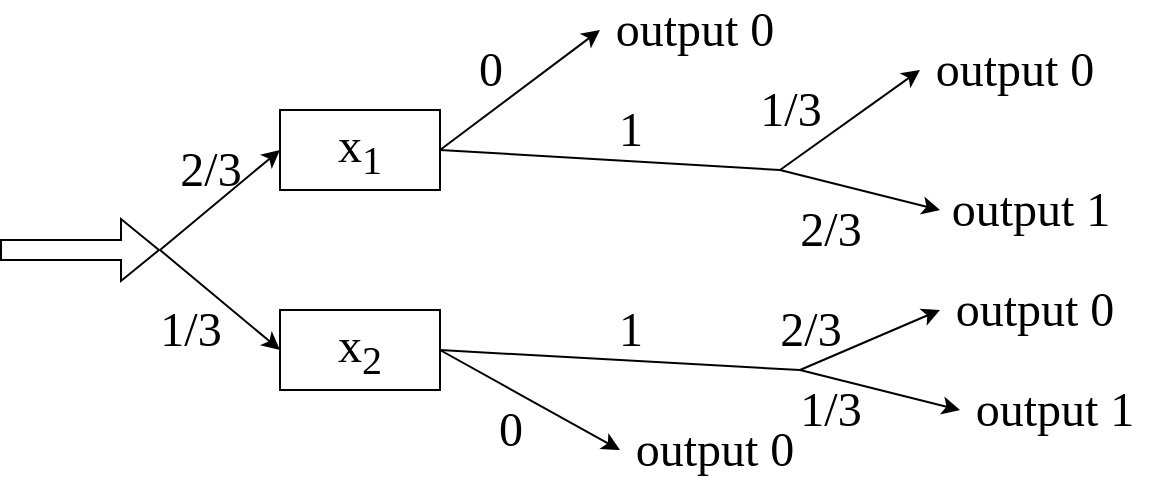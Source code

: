 <mxfile version="17.2.4" type="device"><diagram id="khKsPCIeEtLu75H-mBlD" name="Page-1"><mxGraphModel dx="1038" dy="547" grid="1" gridSize="10" guides="1" tooltips="1" connect="1" arrows="1" fold="1" page="1" pageScale="1" pageWidth="827" pageHeight="1169" math="0" shadow="0"><root><mxCell id="0"/><mxCell id="1" parent="0"/><mxCell id="x3yYLqC5Pu1xmRwhuNu2-1" value="" style="shape=flexArrow;endArrow=classic;html=1;rounded=0;fontFamily=Times New Roman;fontSize=11;" edge="1" parent="1"><mxGeometry width="50" height="50" relative="1" as="geometry"><mxPoint x="130" y="240" as="sourcePoint"/><mxPoint x="210" y="240" as="targetPoint"/></mxGeometry></mxCell><mxCell id="x3yYLqC5Pu1xmRwhuNu2-2" value="" style="endArrow=classic;html=1;rounded=0;fontFamily=Times New Roman;fontSize=11;entryX=0;entryY=0.5;entryDx=0;entryDy=0;" edge="1" parent="1" target="x3yYLqC5Pu1xmRwhuNu2-5"><mxGeometry width="50" height="50" relative="1" as="geometry"><mxPoint x="210" y="240" as="sourcePoint"/><mxPoint x="270" y="180" as="targetPoint"/></mxGeometry></mxCell><mxCell id="x3yYLqC5Pu1xmRwhuNu2-3" value="" style="endArrow=classic;html=1;rounded=0;fontFamily=Times New Roman;fontSize=11;entryX=0;entryY=0.5;entryDx=0;entryDy=0;" edge="1" parent="1" target="x3yYLqC5Pu1xmRwhuNu2-6"><mxGeometry width="50" height="50" relative="1" as="geometry"><mxPoint x="210" y="240" as="sourcePoint"/><mxPoint x="270" y="290" as="targetPoint"/></mxGeometry></mxCell><mxCell id="x3yYLqC5Pu1xmRwhuNu2-5" value="&lt;font style=&quot;font-size: 24px&quot;&gt;x&lt;sub&gt;1&lt;/sub&gt;&lt;/font&gt;" style="rounded=0;whiteSpace=wrap;html=1;fontFamily=Times New Roman;fontSize=11;" vertex="1" parent="1"><mxGeometry x="270" y="170" width="80" height="40" as="geometry"/></mxCell><mxCell id="x3yYLqC5Pu1xmRwhuNu2-6" value="&lt;font style=&quot;font-size: 24px&quot;&gt;x&lt;sub&gt;2&lt;/sub&gt;&lt;/font&gt;" style="rounded=0;whiteSpace=wrap;html=1;fontFamily=Times New Roman;fontSize=11;" vertex="1" parent="1"><mxGeometry x="270" y="270" width="80" height="40" as="geometry"/></mxCell><mxCell id="x3yYLqC5Pu1xmRwhuNu2-8" value="" style="endArrow=classic;html=1;rounded=0;fontFamily=Times New Roman;fontSize=11;exitX=1;exitY=0.5;exitDx=0;exitDy=0;" edge="1" parent="1" source="x3yYLqC5Pu1xmRwhuNu2-5"><mxGeometry width="50" height="50" relative="1" as="geometry"><mxPoint x="370" y="180" as="sourcePoint"/><mxPoint x="430" y="130" as="targetPoint"/></mxGeometry></mxCell><mxCell id="x3yYLqC5Pu1xmRwhuNu2-10" value="" style="endArrow=classic;html=1;rounded=0;fontFamily=Times New Roman;fontSize=11;" edge="1" parent="1"><mxGeometry width="50" height="50" relative="1" as="geometry"><mxPoint x="520" y="200" as="sourcePoint"/><mxPoint x="590" y="150" as="targetPoint"/></mxGeometry></mxCell><mxCell id="x3yYLqC5Pu1xmRwhuNu2-11" value="" style="endArrow=classic;html=1;rounded=0;fontFamily=Times New Roman;fontSize=11;" edge="1" parent="1"><mxGeometry width="50" height="50" relative="1" as="geometry"><mxPoint x="520" y="200" as="sourcePoint"/><mxPoint x="600" y="220" as="targetPoint"/></mxGeometry></mxCell><mxCell id="x3yYLqC5Pu1xmRwhuNu2-14" value="" style="endArrow=none;html=1;rounded=0;fontFamily=Times New Roman;fontSize=11;exitX=1;exitY=0.5;exitDx=0;exitDy=0;" edge="1" parent="1" source="x3yYLqC5Pu1xmRwhuNu2-5"><mxGeometry width="50" height="50" relative="1" as="geometry"><mxPoint x="540" y="240" as="sourcePoint"/><mxPoint x="520" y="200" as="targetPoint"/></mxGeometry></mxCell><mxCell id="x3yYLqC5Pu1xmRwhuNu2-17" value="" style="endArrow=classic;html=1;rounded=0;fontFamily=Times New Roman;fontSize=11;exitX=1;exitY=0.5;exitDx=0;exitDy=0;" edge="1" parent="1" source="x3yYLqC5Pu1xmRwhuNu2-6"><mxGeometry width="50" height="50" relative="1" as="geometry"><mxPoint x="380" y="285" as="sourcePoint"/><mxPoint x="440" y="340" as="targetPoint"/></mxGeometry></mxCell><mxCell id="x3yYLqC5Pu1xmRwhuNu2-18" value="" style="endArrow=classic;html=1;rounded=0;fontFamily=Times New Roman;fontSize=11;" edge="1" parent="1"><mxGeometry width="50" height="50" relative="1" as="geometry"><mxPoint x="530" y="300" as="sourcePoint"/><mxPoint x="600" y="270" as="targetPoint"/></mxGeometry></mxCell><mxCell id="x3yYLqC5Pu1xmRwhuNu2-19" value="" style="endArrow=classic;html=1;rounded=0;fontFamily=Times New Roman;fontSize=11;" edge="1" parent="1"><mxGeometry width="50" height="50" relative="1" as="geometry"><mxPoint x="530" y="300" as="sourcePoint"/><mxPoint x="610" y="320" as="targetPoint"/></mxGeometry></mxCell><mxCell id="x3yYLqC5Pu1xmRwhuNu2-20" value="" style="endArrow=none;html=1;rounded=0;fontFamily=Times New Roman;fontSize=11;exitX=1;exitY=0.5;exitDx=0;exitDy=0;" edge="1" parent="1" source="x3yYLqC5Pu1xmRwhuNu2-6"><mxGeometry width="50" height="50" relative="1" as="geometry"><mxPoint x="380" y="285" as="sourcePoint"/><mxPoint x="530" y="300" as="targetPoint"/></mxGeometry></mxCell><mxCell id="x3yYLqC5Pu1xmRwhuNu2-21" value="&lt;font style=&quot;font-size: 24px&quot;&gt;output 0&amp;nbsp;&lt;/font&gt;" style="text;html=1;align=center;verticalAlign=middle;resizable=0;points=[];autosize=1;strokeColor=none;fillColor=none;fontSize=11;fontFamily=Times New Roman;" vertex="1" parent="1"><mxGeometry x="430" y="120" width="100" height="20" as="geometry"/></mxCell><mxCell id="x3yYLqC5Pu1xmRwhuNu2-22" value="&lt;font style=&quot;font-size: 24px&quot;&gt;output 0&amp;nbsp;&lt;/font&gt;" style="text;html=1;align=center;verticalAlign=middle;resizable=0;points=[];autosize=1;strokeColor=none;fillColor=none;fontSize=11;fontFamily=Times New Roman;" vertex="1" parent="1"><mxGeometry x="590" y="140" width="100" height="20" as="geometry"/></mxCell><mxCell id="x3yYLqC5Pu1xmRwhuNu2-23" value="&lt;font style=&quot;font-size: 24px&quot;&gt;output 1&lt;/font&gt;" style="text;html=1;align=center;verticalAlign=middle;resizable=0;points=[];autosize=1;strokeColor=none;fillColor=none;fontSize=11;fontFamily=Times New Roman;" vertex="1" parent="1"><mxGeometry x="600" y="210" width="90" height="20" as="geometry"/></mxCell><mxCell id="x3yYLqC5Pu1xmRwhuNu2-24" value="&lt;font style=&quot;font-size: 24px&quot;&gt;output 0&amp;nbsp;&lt;/font&gt;" style="text;html=1;align=center;verticalAlign=middle;resizable=0;points=[];autosize=1;strokeColor=none;fillColor=none;fontSize=11;fontFamily=Times New Roman;" vertex="1" parent="1"><mxGeometry x="600" y="260" width="100" height="20" as="geometry"/></mxCell><mxCell id="x3yYLqC5Pu1xmRwhuNu2-25" value="&lt;font style=&quot;font-size: 24px&quot;&gt;output 1&amp;nbsp;&lt;/font&gt;" style="text;html=1;align=center;verticalAlign=middle;resizable=0;points=[];autosize=1;strokeColor=none;fillColor=none;fontSize=11;fontFamily=Times New Roman;" vertex="1" parent="1"><mxGeometry x="610" y="310" width="100" height="20" as="geometry"/></mxCell><mxCell id="x3yYLqC5Pu1xmRwhuNu2-26" value="&lt;font style=&quot;font-size: 24px&quot;&gt;output 0&amp;nbsp;&lt;/font&gt;" style="text;html=1;align=center;verticalAlign=middle;resizable=0;points=[];autosize=1;strokeColor=none;fillColor=none;fontSize=11;fontFamily=Times New Roman;" vertex="1" parent="1"><mxGeometry x="440" y="330" width="100" height="20" as="geometry"/></mxCell><mxCell id="x3yYLqC5Pu1xmRwhuNu2-27" value="&lt;font style=&quot;font-size: 24px&quot;&gt;0&lt;/font&gt;" style="text;html=1;align=center;verticalAlign=middle;resizable=0;points=[];autosize=1;strokeColor=none;fillColor=none;fontSize=11;fontFamily=Times New Roman;" vertex="1" parent="1"><mxGeometry x="360" y="140" width="30" height="20" as="geometry"/></mxCell><mxCell id="x3yYLqC5Pu1xmRwhuNu2-28" value="&lt;font style=&quot;font-size: 24px&quot;&gt;1&lt;/font&gt;" style="text;html=1;align=center;verticalAlign=middle;resizable=0;points=[];autosize=1;strokeColor=none;fillColor=none;fontSize=11;fontFamily=Times New Roman;" vertex="1" parent="1"><mxGeometry x="430" y="170" width="30" height="20" as="geometry"/></mxCell><mxCell id="x3yYLqC5Pu1xmRwhuNu2-29" value="&lt;font style=&quot;font-size: 24px&quot;&gt;1&lt;/font&gt;" style="text;html=1;align=center;verticalAlign=middle;resizable=0;points=[];autosize=1;strokeColor=none;fillColor=none;fontSize=11;fontFamily=Times New Roman;" vertex="1" parent="1"><mxGeometry x="430" y="270" width="30" height="20" as="geometry"/></mxCell><mxCell id="x3yYLqC5Pu1xmRwhuNu2-30" value="&lt;font style=&quot;font-size: 24px&quot;&gt;0&lt;/font&gt;" style="text;html=1;align=center;verticalAlign=middle;resizable=0;points=[];autosize=1;strokeColor=none;fillColor=none;fontSize=11;fontFamily=Times New Roman;" vertex="1" parent="1"><mxGeometry x="370" y="320" width="30" height="20" as="geometry"/></mxCell><mxCell id="x3yYLqC5Pu1xmRwhuNu2-31" value="&lt;font style=&quot;font-size: 24px&quot;&gt;2/3&lt;/font&gt;" style="text;html=1;align=center;verticalAlign=middle;resizable=0;points=[];autosize=1;strokeColor=none;fillColor=none;fontSize=11;fontFamily=Times New Roman;" vertex="1" parent="1"><mxGeometry x="210" y="190" width="50" height="20" as="geometry"/></mxCell><mxCell id="x3yYLqC5Pu1xmRwhuNu2-32" value="&lt;font style=&quot;font-size: 24px&quot;&gt;1/3&lt;/font&gt;" style="text;html=1;align=center;verticalAlign=middle;resizable=0;points=[];autosize=1;strokeColor=none;fillColor=none;fontSize=11;fontFamily=Times New Roman;" vertex="1" parent="1"><mxGeometry x="200" y="270" width="50" height="20" as="geometry"/></mxCell><mxCell id="x3yYLqC5Pu1xmRwhuNu2-33" value="&lt;font style=&quot;font-size: 24px&quot;&gt;1/3&lt;/font&gt;" style="text;html=1;align=center;verticalAlign=middle;resizable=0;points=[];autosize=1;strokeColor=none;fillColor=none;fontSize=11;fontFamily=Times New Roman;" vertex="1" parent="1"><mxGeometry x="500" y="160" width="50" height="20" as="geometry"/></mxCell><mxCell id="x3yYLqC5Pu1xmRwhuNu2-34" value="&lt;font style=&quot;font-size: 24px&quot;&gt;2/3&lt;/font&gt;" style="text;html=1;align=center;verticalAlign=middle;resizable=0;points=[];autosize=1;strokeColor=none;fillColor=none;fontSize=11;fontFamily=Times New Roman;" vertex="1" parent="1"><mxGeometry x="520" y="220" width="50" height="20" as="geometry"/></mxCell><mxCell id="x3yYLqC5Pu1xmRwhuNu2-36" value="&lt;font style=&quot;font-size: 24px&quot;&gt;2/3&lt;/font&gt;" style="text;html=1;align=center;verticalAlign=middle;resizable=0;points=[];autosize=1;strokeColor=none;fillColor=none;fontSize=11;fontFamily=Times New Roman;" vertex="1" parent="1"><mxGeometry x="510" y="270" width="50" height="20" as="geometry"/></mxCell><mxCell id="x3yYLqC5Pu1xmRwhuNu2-37" value="&lt;font style=&quot;font-size: 24px&quot;&gt;1/3&lt;/font&gt;" style="text;html=1;align=center;verticalAlign=middle;resizable=0;points=[];autosize=1;strokeColor=none;fillColor=none;fontSize=11;fontFamily=Times New Roman;" vertex="1" parent="1"><mxGeometry x="520" y="310" width="50" height="20" as="geometry"/></mxCell></root></mxGraphModel></diagram></mxfile>